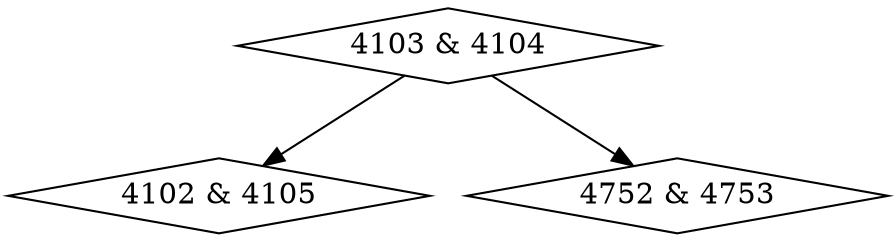 digraph {
0 [label = "4102 & 4105", shape = diamond];
1 [label = "4103 & 4104", shape = diamond];
2 [label = "4752 & 4753", shape = diamond];
1->0;
1->2;
}
